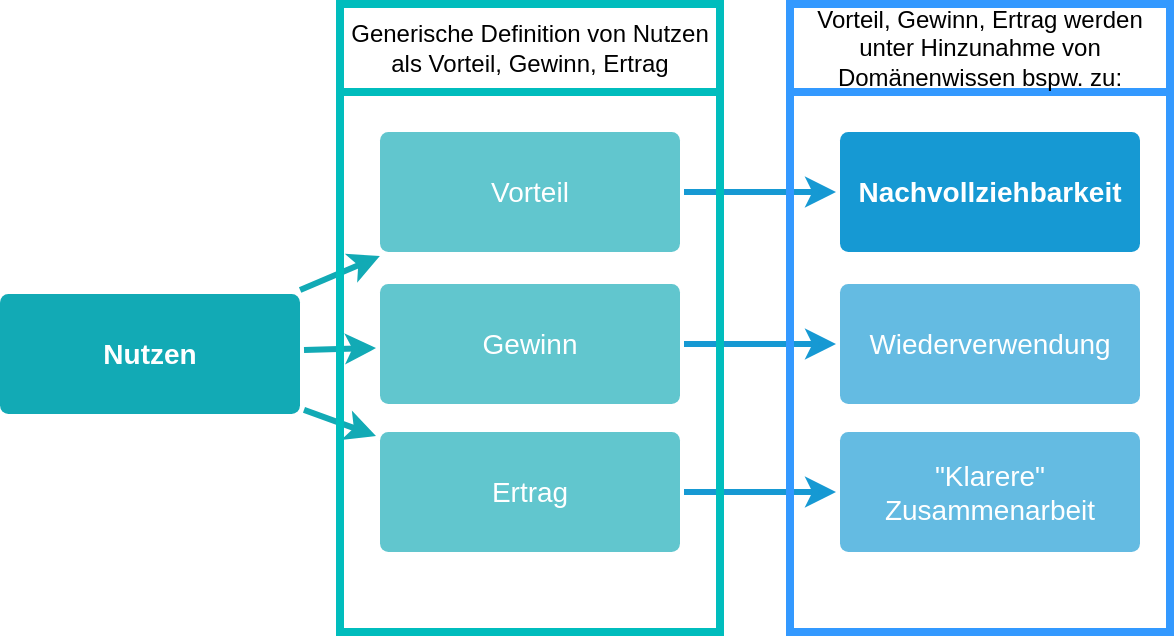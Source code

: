<mxfile version="12.8.4" type="github">
  <diagram id="6a731a19-8d31-9384-78a2-239565b7b9f0" name="Page-1">
    <mxGraphModel dx="1038" dy="548" grid="1" gridSize="10" guides="1" tooltips="1" connect="1" arrows="1" fold="1" page="1" pageScale="1" pageWidth="1169" pageHeight="827" background="#ffffff" math="0" shadow="0">
      <root>
        <mxCell id="0" />
        <mxCell id="1" parent="0" />
        <mxCell id="1757" value="" style="edgeStyle=none;rounded=0;jumpStyle=none;html=1;shadow=0;labelBackgroundColor=none;startArrow=none;startFill=0;endArrow=classic;endFill=1;jettySize=auto;orthogonalLoop=1;strokeColor=#1699D3;strokeWidth=3;fontFamily=Helvetica;fontSize=14;fontColor=#FFFFFF;spacing=5;exitX=1;exitY=0.5;exitDx=0;exitDy=0;" parent="1" source="1778" target="1760" edge="1">
          <mxGeometry relative="1" as="geometry" />
        </mxCell>
        <mxCell id="1758" value="" style="edgeStyle=none;rounded=0;jumpStyle=none;html=1;shadow=0;labelBackgroundColor=none;startArrow=none;startFill=0;endArrow=classic;endFill=1;jettySize=auto;orthogonalLoop=1;strokeColor=#1699D3;strokeWidth=3;fontFamily=Helvetica;fontSize=14;fontColor=#FFFFFF;spacing=5;exitX=1;exitY=0.5;exitDx=0;exitDy=0;" parent="1" source="1776" target="1762" edge="1">
          <mxGeometry relative="1" as="geometry" />
        </mxCell>
        <mxCell id="1759" value="" style="edgeStyle=none;rounded=0;jumpStyle=none;html=1;shadow=0;labelBackgroundColor=none;startArrow=none;startFill=0;endArrow=classic;endFill=1;jettySize=auto;orthogonalLoop=1;strokeColor=#1699D3;strokeWidth=3;fontFamily=Helvetica;fontSize=14;fontColor=#FFFFFF;spacing=5;exitX=1;exitY=0.5;exitDx=0;exitDy=0;" parent="1" source="1774" target="1761" edge="1">
          <mxGeometry relative="1" as="geometry" />
        </mxCell>
        <mxCell id="QxzGdHDyZrkSdsX30dZf-1779" style="edgeStyle=orthogonalEdgeStyle;rounded=0;orthogonalLoop=1;jettySize=auto;html=1;exitX=0.5;exitY=1;exitDx=0;exitDy=0;entryX=0.5;entryY=1;entryDx=0;entryDy=0;" edge="1" parent="1" source="1760" target="1760">
          <mxGeometry relative="1" as="geometry">
            <mxPoint x="685" y="282" as="targetPoint" />
          </mxGeometry>
        </mxCell>
        <mxCell id="1760" value="Nachvollziehbarkeit" style="rounded=1;whiteSpace=wrap;html=1;shadow=0;labelBackgroundColor=none;strokeColor=none;strokeWidth=3;fillColor=#1699d3;fontFamily=Helvetica;fontSize=14;fontColor=#FFFFFF;align=center;spacing=5;fontStyle=1;arcSize=7;perimeterSpacing=2;" parent="1" vertex="1">
          <mxGeometry x="610" y="220" width="150" height="60" as="geometry" />
        </mxCell>
        <mxCell id="1761" value="&quot;Klarere&quot; Zusammenarbeit" style="rounded=1;whiteSpace=wrap;html=1;shadow=0;labelBackgroundColor=none;strokeColor=none;strokeWidth=3;fillColor=#64bbe2;fontFamily=Helvetica;fontSize=14;fontColor=#FFFFFF;align=center;spacing=5;arcSize=7;perimeterSpacing=2;" parent="1" vertex="1">
          <mxGeometry x="610" y="370" width="150" height="60" as="geometry" />
        </mxCell>
        <mxCell id="1762" value="Wiederverwendung" style="rounded=1;whiteSpace=wrap;html=1;shadow=0;labelBackgroundColor=none;strokeColor=none;strokeWidth=3;fillColor=#64bbe2;fontFamily=Helvetica;fontSize=14;fontColor=#FFFFFF;align=center;spacing=5;arcSize=7;perimeterSpacing=2;" parent="1" vertex="1">
          <mxGeometry x="610" y="296" width="150" height="60" as="geometry" />
        </mxCell>
        <mxCell id="1771" value="Nutzen" style="rounded=1;whiteSpace=wrap;html=1;shadow=0;labelBackgroundColor=none;strokeColor=none;strokeWidth=3;fillColor=#12aab5;fontFamily=Helvetica;fontSize=14;fontColor=#FFFFFF;align=center;spacing=5;fontStyle=1;arcSize=7;perimeterSpacing=2;" parent="1" vertex="1">
          <mxGeometry x="190" y="301.0" width="150" height="60" as="geometry" />
        </mxCell>
        <mxCell id="1774" value="Ertrag" style="rounded=1;whiteSpace=wrap;html=1;shadow=0;labelBackgroundColor=none;strokeColor=none;strokeWidth=3;fillColor=#61c6ce;fontFamily=Helvetica;fontSize=14;fontColor=#FFFFFF;align=center;spacing=5;fontStyle=0;arcSize=7;perimeterSpacing=2;" parent="1" vertex="1">
          <mxGeometry x="380" y="370" width="150" height="60" as="geometry" />
        </mxCell>
        <mxCell id="1775" value="" style="edgeStyle=none;rounded=1;jumpStyle=none;html=1;shadow=0;labelBackgroundColor=none;startArrow=none;startFill=0;jettySize=auto;orthogonalLoop=1;strokeColor=#12AAB5;strokeWidth=3;fontFamily=Helvetica;fontSize=14;fontColor=#FFFFFF;spacing=5;fontStyle=1;fillColor=#b0e3e6;" parent="1" source="1771" target="1774" edge="1">
          <mxGeometry relative="1" as="geometry" />
        </mxCell>
        <mxCell id="1776" value="Gewinn" style="rounded=1;whiteSpace=wrap;html=1;shadow=0;labelBackgroundColor=none;strokeColor=none;strokeWidth=3;fillColor=#61c6ce;fontFamily=Helvetica;fontSize=14;fontColor=#FFFFFF;align=center;spacing=5;fontStyle=0;arcSize=7;perimeterSpacing=2;" parent="1" vertex="1">
          <mxGeometry x="380" y="296" width="150" height="60" as="geometry" />
        </mxCell>
        <mxCell id="1777" value="" style="edgeStyle=none;rounded=1;jumpStyle=none;html=1;shadow=0;labelBackgroundColor=none;startArrow=none;startFill=0;jettySize=auto;orthogonalLoop=1;strokeColor=#12AAB5;strokeWidth=3;fontFamily=Helvetica;fontSize=14;fontColor=#FFFFFF;spacing=5;fontStyle=1;fillColor=#b0e3e6;" parent="1" source="1771" target="1776" edge="1">
          <mxGeometry relative="1" as="geometry" />
        </mxCell>
        <mxCell id="1778" value="Vorteil" style="rounded=1;whiteSpace=wrap;html=1;shadow=0;labelBackgroundColor=none;strokeColor=none;strokeWidth=3;fillColor=#61c6ce;fontFamily=Helvetica;fontSize=14;fontColor=#FFFFFF;align=center;spacing=5;fontStyle=0;arcSize=7;perimeterSpacing=2;" parent="1" vertex="1">
          <mxGeometry x="380" y="220" width="150" height="60" as="geometry" />
        </mxCell>
        <mxCell id="1779" value="" style="edgeStyle=none;rounded=1;jumpStyle=none;html=1;shadow=0;labelBackgroundColor=none;startArrow=none;startFill=0;jettySize=auto;orthogonalLoop=1;strokeColor=#12AAB5;strokeWidth=3;fontFamily=Helvetica;fontSize=14;fontColor=#FFFFFF;spacing=5;fontStyle=1;fillColor=#b0e3e6;" parent="1" source="1771" target="1778" edge="1">
          <mxGeometry relative="1" as="geometry" />
        </mxCell>
        <mxCell id="QxzGdHDyZrkSdsX30dZf-1780" value="" style="rounded=0;whiteSpace=wrap;html=1;fillColor=none;strokeWidth=4;strokeColor=#00BDBD;" vertex="1" parent="1">
          <mxGeometry x="360" y="156" width="190" height="314" as="geometry" />
        </mxCell>
        <mxCell id="QxzGdHDyZrkSdsX30dZf-1781" value="&lt;div&gt;&lt;span&gt;&lt;font style=&quot;font-size: 12px&quot;&gt;Generische Definition von Nutzen als Vorteil, Gewinn, Ertrag&lt;/font&gt;&lt;/span&gt;&lt;/div&gt;" style="rounded=0;whiteSpace=wrap;html=1;strokeColor=#00BDBD;strokeWidth=4;fillColor=none;align=center;" vertex="1" parent="1">
          <mxGeometry x="360" y="156" width="190" height="44" as="geometry" />
        </mxCell>
        <mxCell id="QxzGdHDyZrkSdsX30dZf-1784" value="" style="rounded=0;whiteSpace=wrap;html=1;fillColor=none;strokeWidth=4;strokeColor=#3399FF;" vertex="1" parent="1">
          <mxGeometry x="585" y="156" width="190" height="314" as="geometry" />
        </mxCell>
        <mxCell id="QxzGdHDyZrkSdsX30dZf-1785" value="&lt;div&gt;&lt;span&gt;&lt;font style=&quot;font-size: 12px&quot;&gt;Vorteil, Gewinn, Ertrag werden unter Hinzunahme von Domänenwissen bspw. zu:&lt;/font&gt;&lt;/span&gt;&lt;/div&gt;" style="rounded=0;whiteSpace=wrap;html=1;strokeColor=#3399FF;strokeWidth=4;fillColor=none;align=center;" vertex="1" parent="1">
          <mxGeometry x="585" y="156" width="190" height="44" as="geometry" />
        </mxCell>
      </root>
    </mxGraphModel>
  </diagram>
</mxfile>
